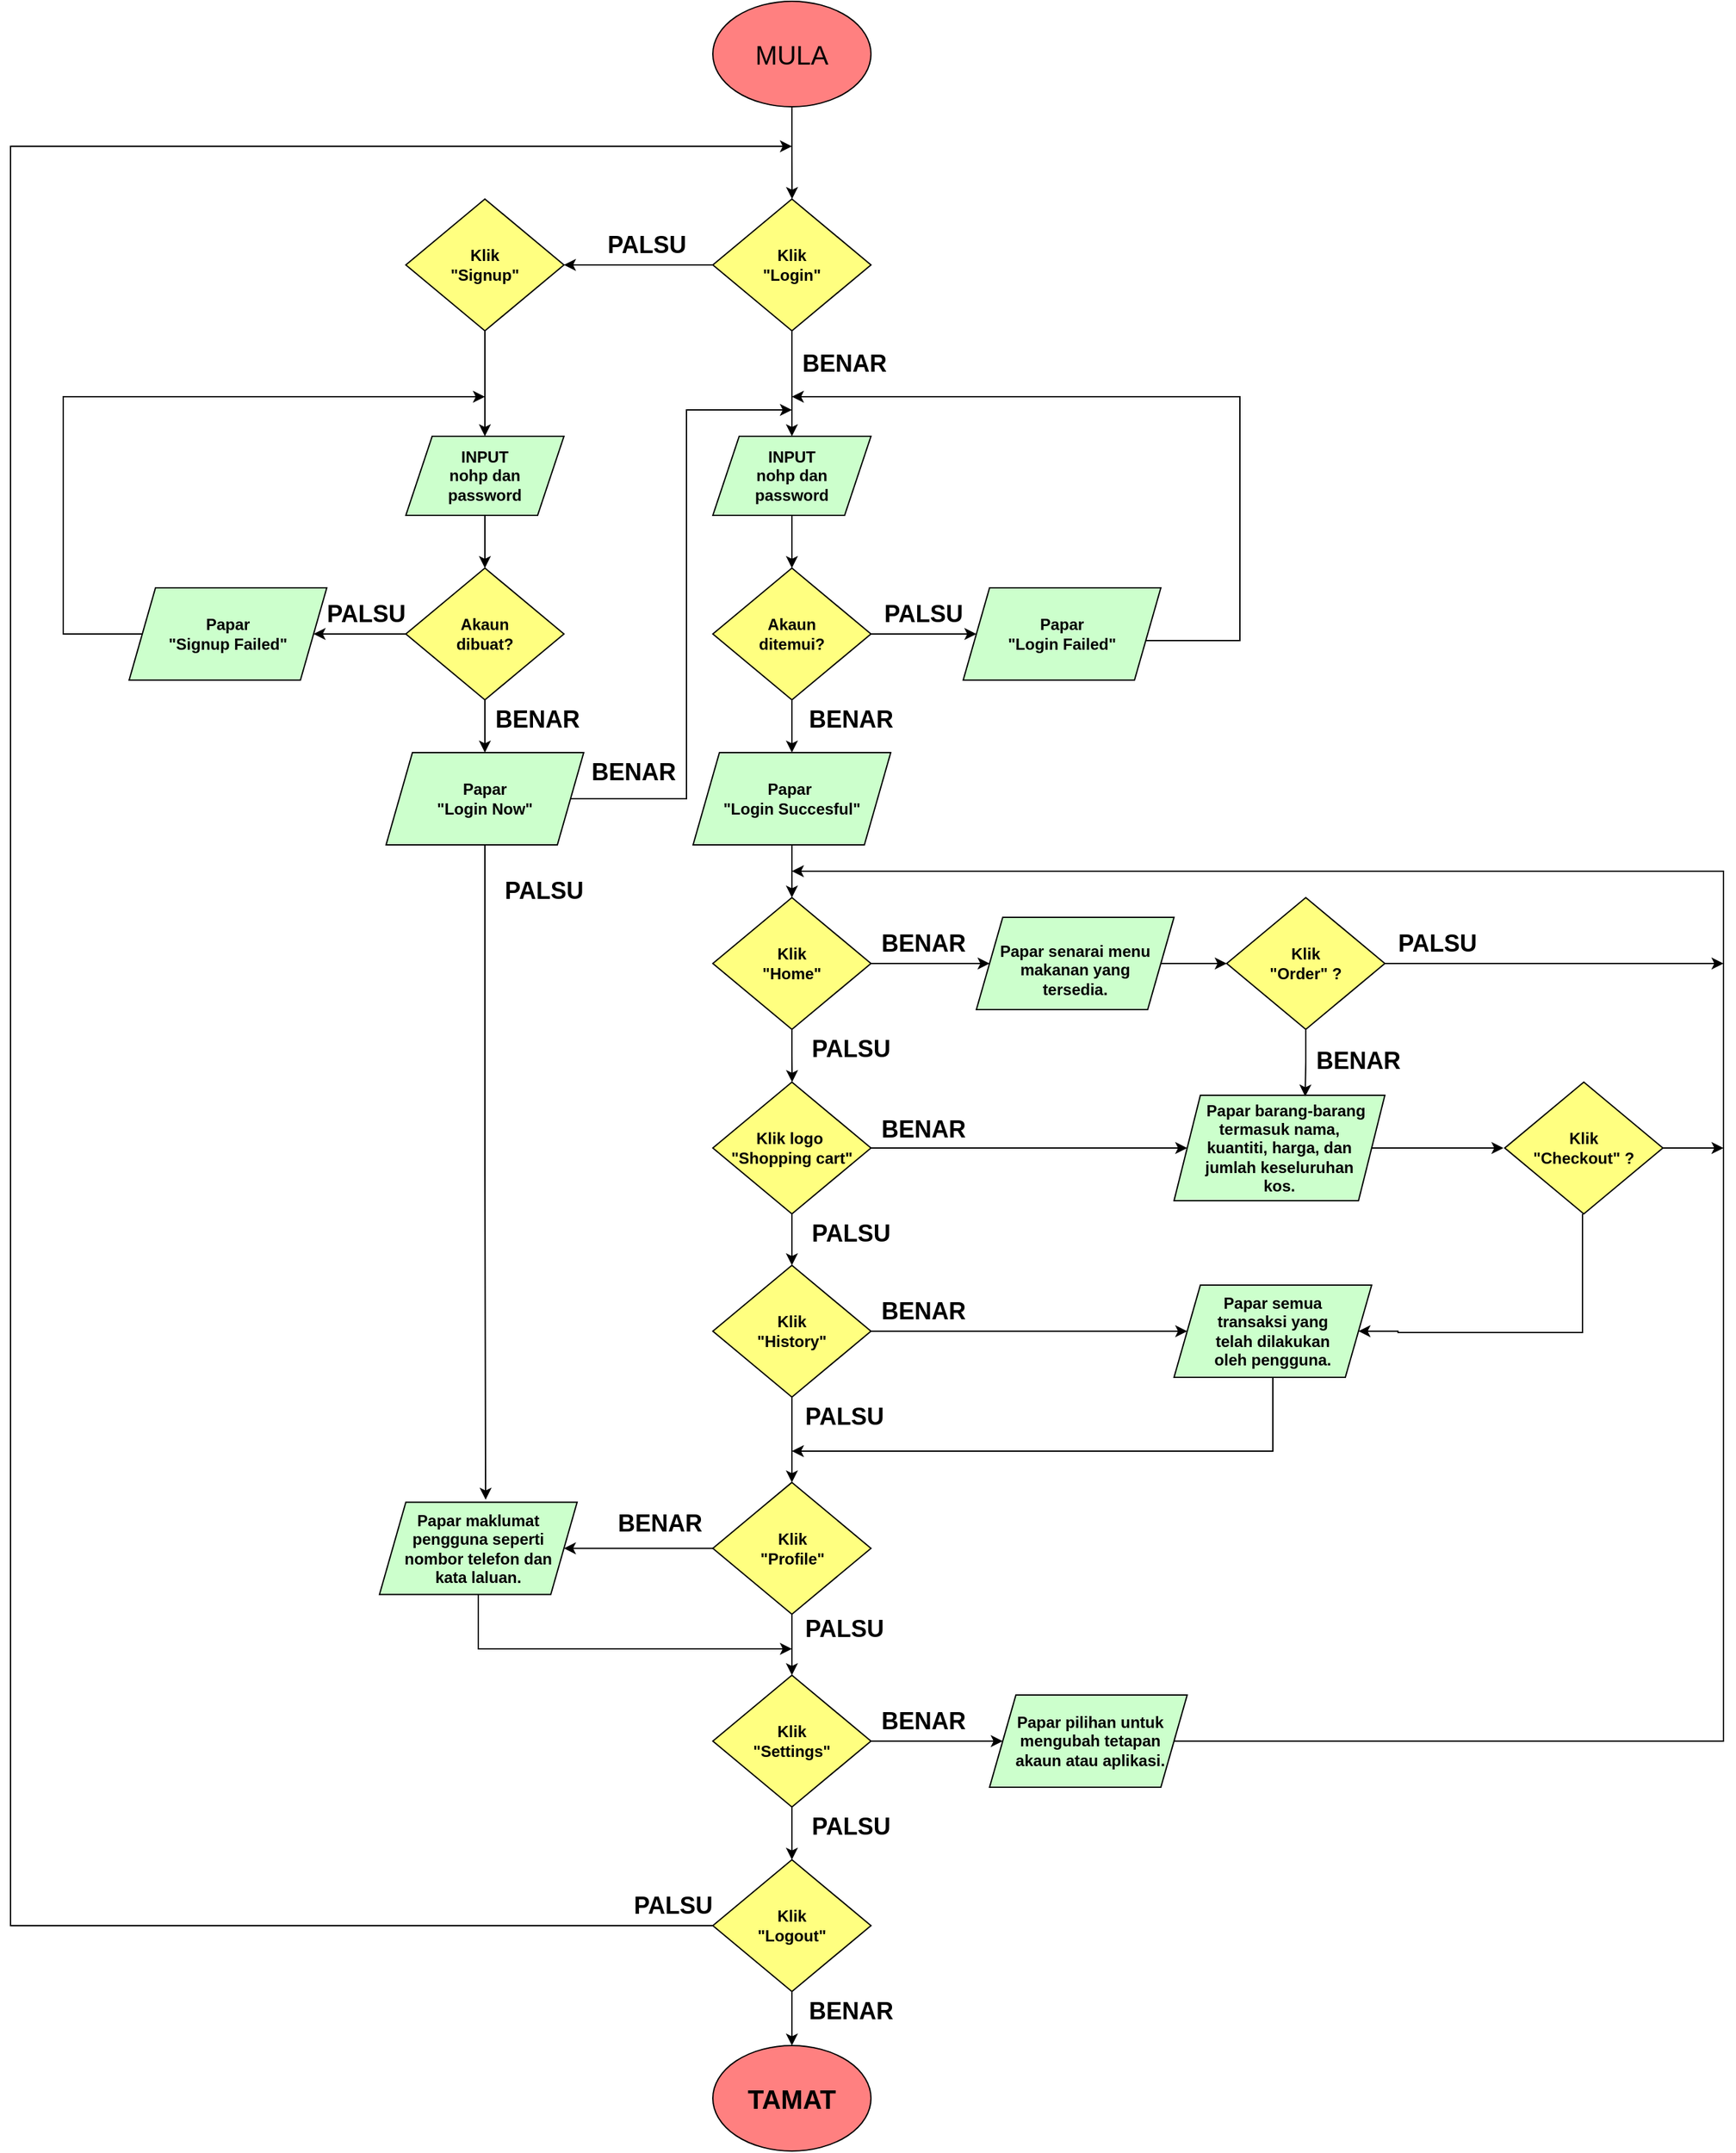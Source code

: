 <mxfile version="24.7.8">
  <diagram id="C5RBs43oDa-KdzZeNtuy" name="Page-1">
    <mxGraphModel dx="4412" dy="3259" grid="1" gridSize="10" guides="1" tooltips="1" connect="1" arrows="1" fold="1" page="1" pageScale="1" pageWidth="827" pageHeight="1169" math="0" shadow="0">
      <root>
        <mxCell id="WIyWlLk6GJQsqaUBKTNV-0" />
        <mxCell id="WIyWlLk6GJQsqaUBKTNV-1" parent="WIyWlLk6GJQsqaUBKTNV-0" />
        <mxCell id="58bwXZOxhWhKczlbX85l-15" style="edgeStyle=orthogonalEdgeStyle;rounded=0;orthogonalLoop=1;jettySize=auto;html=1;exitX=0.5;exitY=1;exitDx=0;exitDy=0;" parent="WIyWlLk6GJQsqaUBKTNV-1" source="58bwXZOxhWhKczlbX85l-12" edge="1">
          <mxGeometry relative="1" as="geometry">
            <mxPoint x="-47" y="280" as="targetPoint" />
          </mxGeometry>
        </mxCell>
        <mxCell id="58bwXZOxhWhKczlbX85l-12" value="" style="shape=parallelogram;perimeter=parallelogramPerimeter;whiteSpace=wrap;html=1;fixedSize=1;fillColor=#CCFFCC;" parent="WIyWlLk6GJQsqaUBKTNV-1" vertex="1">
          <mxGeometry x="-107" y="180" width="120" height="60" as="geometry" />
        </mxCell>
        <mxCell id="58bwXZOxhWhKczlbX85l-13" value="INPUT nohp dan password" style="text;strokeColor=none;align=center;fillColor=none;html=1;verticalAlign=middle;whiteSpace=wrap;rounded=0;fontStyle=1" parent="WIyWlLk6GJQsqaUBKTNV-1" vertex="1">
          <mxGeometry x="-77" y="195" width="60" height="30" as="geometry" />
        </mxCell>
        <mxCell id="58bwXZOxhWhKczlbX85l-18" style="edgeStyle=orthogonalEdgeStyle;rounded=0;orthogonalLoop=1;jettySize=auto;html=1;exitX=1;exitY=0.5;exitDx=0;exitDy=0;entryX=0;entryY=0.5;entryDx=0;entryDy=0;" parent="WIyWlLk6GJQsqaUBKTNV-1" source="58bwXZOxhWhKczlbX85l-16" target="58bwXZOxhWhKczlbX85l-19" edge="1">
          <mxGeometry relative="1" as="geometry">
            <mxPoint x="53" y="330" as="targetPoint" />
          </mxGeometry>
        </mxCell>
        <mxCell id="58bwXZOxhWhKczlbX85l-33" style="edgeStyle=orthogonalEdgeStyle;rounded=0;orthogonalLoop=1;jettySize=auto;html=1;exitX=0.5;exitY=1;exitDx=0;exitDy=0;entryX=0.5;entryY=0;entryDx=0;entryDy=0;" parent="WIyWlLk6GJQsqaUBKTNV-1" source="58bwXZOxhWhKczlbX85l-16" target="58bwXZOxhWhKczlbX85l-31" edge="1">
          <mxGeometry relative="1" as="geometry" />
        </mxCell>
        <mxCell id="58bwXZOxhWhKczlbX85l-16" value="" style="rhombus;whiteSpace=wrap;html=1;fillColor=#FFFF80;labelBackgroundColor=none;rounded=0;" parent="WIyWlLk6GJQsqaUBKTNV-1" vertex="1">
          <mxGeometry x="-107" y="280" width="120" height="100" as="geometry" />
        </mxCell>
        <mxCell id="58bwXZOxhWhKczlbX85l-17" value="Akaun ditemui?" style="text;strokeColor=none;align=center;fillColor=none;html=1;verticalAlign=middle;whiteSpace=wrap;rounded=0;fontStyle=1" parent="WIyWlLk6GJQsqaUBKTNV-1" vertex="1">
          <mxGeometry x="-77" y="315" width="60" height="30" as="geometry" />
        </mxCell>
        <mxCell id="58bwXZOxhWhKczlbX85l-24" style="edgeStyle=orthogonalEdgeStyle;rounded=0;orthogonalLoop=1;jettySize=auto;html=1;exitX=1;exitY=0.5;exitDx=0;exitDy=0;fontStyle=0" parent="WIyWlLk6GJQsqaUBKTNV-1" source="58bwXZOxhWhKczlbX85l-19" edge="1">
          <mxGeometry relative="1" as="geometry">
            <mxPoint x="-47" y="150" as="targetPoint" />
            <Array as="points">
              <mxPoint x="183" y="330" />
              <mxPoint x="183" y="335" />
              <mxPoint x="293" y="335" />
              <mxPoint x="293" y="150" />
              <mxPoint x="-17" y="150" />
            </Array>
          </mxGeometry>
        </mxCell>
        <mxCell id="58bwXZOxhWhKczlbX85l-19" value="" style="shape=parallelogram;perimeter=parallelogramPerimeter;whiteSpace=wrap;html=1;fixedSize=1;fillColor=#CCFFCC;" parent="WIyWlLk6GJQsqaUBKTNV-1" vertex="1">
          <mxGeometry x="83" y="295" width="150" height="70" as="geometry" />
        </mxCell>
        <mxCell id="58bwXZOxhWhKczlbX85l-20" value="&lt;div&gt;Papar&lt;/div&gt;&lt;div&gt;&quot;Login Failed&quot;&lt;/div&gt;" style="text;strokeColor=none;align=center;fillColor=none;html=1;verticalAlign=middle;whiteSpace=wrap;rounded=0;fontStyle=1" parent="WIyWlLk6GJQsqaUBKTNV-1" vertex="1">
          <mxGeometry x="83" y="315" width="150" height="30" as="geometry" />
        </mxCell>
        <mxCell id="58bwXZOxhWhKczlbX85l-25" value="PALSU" style="text;strokeColor=none;align=center;fillColor=none;html=1;verticalAlign=middle;whiteSpace=wrap;rounded=0;fontStyle=1;fontSize=18;" parent="WIyWlLk6GJQsqaUBKTNV-1" vertex="1">
          <mxGeometry x="23" y="300" width="60" height="30" as="geometry" />
        </mxCell>
        <mxCell id="58bwXZOxhWhKczlbX85l-45" style="edgeStyle=orthogonalEdgeStyle;rounded=0;orthogonalLoop=1;jettySize=auto;html=1;exitX=0.5;exitY=1;exitDx=0;exitDy=0;" parent="WIyWlLk6GJQsqaUBKTNV-1" source="58bwXZOxhWhKczlbX85l-31" target="58bwXZOxhWhKczlbX85l-35" edge="1">
          <mxGeometry relative="1" as="geometry" />
        </mxCell>
        <mxCell id="58bwXZOxhWhKczlbX85l-31" value="" style="shape=parallelogram;perimeter=parallelogramPerimeter;whiteSpace=wrap;html=1;fixedSize=1;fillColor=#CCFFCC;" parent="WIyWlLk6GJQsqaUBKTNV-1" vertex="1">
          <mxGeometry x="-122" y="420" width="150" height="70" as="geometry" />
        </mxCell>
        <mxCell id="58bwXZOxhWhKczlbX85l-32" value="&lt;div&gt;Papar&amp;nbsp;&lt;/div&gt;&lt;div&gt;&quot;Login Succesful&quot;&lt;/div&gt;" style="text;strokeColor=none;align=center;fillColor=none;html=1;verticalAlign=middle;whiteSpace=wrap;rounded=0;fontStyle=1" parent="WIyWlLk6GJQsqaUBKTNV-1" vertex="1">
          <mxGeometry x="-127" y="440" width="160" height="30" as="geometry" />
        </mxCell>
        <mxCell id="SASHohoA3gIsBAI7t1p1-1" style="edgeStyle=orthogonalEdgeStyle;rounded=0;orthogonalLoop=1;jettySize=auto;html=1;exitX=1;exitY=0.5;exitDx=0;exitDy=0;entryX=0;entryY=0.5;entryDx=0;entryDy=0;" parent="WIyWlLk6GJQsqaUBKTNV-1" source="58bwXZOxhWhKczlbX85l-35" target="58bwXZOxhWhKczlbX85l-59" edge="1">
          <mxGeometry relative="1" as="geometry" />
        </mxCell>
        <mxCell id="G7ofbV41fZCKyho2jF5E-74" style="edgeStyle=orthogonalEdgeStyle;rounded=0;orthogonalLoop=1;jettySize=auto;html=1;exitX=0.5;exitY=1;exitDx=0;exitDy=0;" edge="1" parent="WIyWlLk6GJQsqaUBKTNV-1" source="58bwXZOxhWhKczlbX85l-35">
          <mxGeometry relative="1" as="geometry">
            <mxPoint x="-46.824" y="670" as="targetPoint" />
          </mxGeometry>
        </mxCell>
        <mxCell id="58bwXZOxhWhKczlbX85l-35" value="" style="rhombus;whiteSpace=wrap;html=1;fillColor=#FFFF80;" parent="WIyWlLk6GJQsqaUBKTNV-1" vertex="1">
          <mxGeometry x="-107" y="530" width="120" height="100" as="geometry" />
        </mxCell>
        <mxCell id="58bwXZOxhWhKczlbX85l-38" value="" style="ellipse;whiteSpace=wrap;html=1;fillColor=#FF8080;labelBorderColor=#FF0000;" parent="WIyWlLk6GJQsqaUBKTNV-1" vertex="1">
          <mxGeometry x="-107" y="1401" width="120" height="80" as="geometry" />
        </mxCell>
        <mxCell id="58bwXZOxhWhKczlbX85l-39" value="&lt;div&gt;Klik&lt;/div&gt;&lt;div&gt;&quot;Home&quot;&lt;br&gt;&lt;/div&gt;" style="text;strokeColor=none;align=center;fillColor=none;html=1;verticalAlign=middle;whiteSpace=wrap;rounded=0;fontStyle=1" parent="WIyWlLk6GJQsqaUBKTNV-1" vertex="1">
          <mxGeometry x="-77" y="565" width="60" height="30" as="geometry" />
        </mxCell>
        <mxCell id="58bwXZOxhWhKczlbX85l-44" value="TAMAT" style="text;strokeColor=none;align=center;fillColor=none;html=1;verticalAlign=middle;whiteSpace=wrap;rounded=0;fontStyle=1;fontSize=20;" parent="WIyWlLk6GJQsqaUBKTNV-1" vertex="1">
          <mxGeometry x="-77" y="1426" width="60" height="30" as="geometry" />
        </mxCell>
        <mxCell id="SASHohoA3gIsBAI7t1p1-27" style="edgeStyle=orthogonalEdgeStyle;rounded=0;orthogonalLoop=1;jettySize=auto;html=1;exitX=1;exitY=0.5;exitDx=0;exitDy=0;" parent="WIyWlLk6GJQsqaUBKTNV-1" source="58bwXZOxhWhKczlbX85l-59" edge="1">
          <mxGeometry relative="1" as="geometry">
            <mxPoint x="283" y="580" as="targetPoint" />
          </mxGeometry>
        </mxCell>
        <mxCell id="58bwXZOxhWhKczlbX85l-59" value="" style="shape=parallelogram;perimeter=parallelogramPerimeter;whiteSpace=wrap;html=1;fixedSize=1;fillColor=#CCFFCC;" parent="WIyWlLk6GJQsqaUBKTNV-1" vertex="1">
          <mxGeometry x="93" y="545" width="150" height="70" as="geometry" />
        </mxCell>
        <mxCell id="58bwXZOxhWhKczlbX85l-60" value="&lt;div&gt;Papar senarai menu makanan yang tersedia.&lt;/div&gt;" style="text;strokeColor=none;align=center;fillColor=none;html=1;verticalAlign=middle;whiteSpace=wrap;rounded=0;fontStyle=1" parent="WIyWlLk6GJQsqaUBKTNV-1" vertex="1">
          <mxGeometry x="108" y="570" width="120" height="30" as="geometry" />
        </mxCell>
        <mxCell id="SASHohoA3gIsBAI7t1p1-8" value="PALSU" style="text;strokeColor=none;align=center;fillColor=none;html=1;verticalAlign=middle;whiteSpace=wrap;rounded=0;fontStyle=1;fontSize=18;" parent="WIyWlLk6GJQsqaUBKTNV-1" vertex="1">
          <mxGeometry x="-32" y="630" width="60" height="30" as="geometry" />
        </mxCell>
        <mxCell id="SASHohoA3gIsBAI7t1p1-10" value="BENAR" style="text;strokeColor=none;align=center;fillColor=none;html=1;verticalAlign=middle;whiteSpace=wrap;rounded=0;fontStyle=1;fontSize=18;" parent="WIyWlLk6GJQsqaUBKTNV-1" vertex="1">
          <mxGeometry x="23" y="550" width="60" height="30" as="geometry" />
        </mxCell>
        <mxCell id="SASHohoA3gIsBAI7t1p1-18" value="BENAR" style="text;strokeColor=none;align=center;fillColor=none;html=1;verticalAlign=middle;whiteSpace=wrap;rounded=0;fontStyle=1;fontSize=18;" parent="WIyWlLk6GJQsqaUBKTNV-1" vertex="1">
          <mxGeometry x="-32" y="380" width="60" height="30" as="geometry" />
        </mxCell>
        <mxCell id="SASHohoA3gIsBAI7t1p1-23" style="edgeStyle=orthogonalEdgeStyle;rounded=0;orthogonalLoop=1;jettySize=auto;html=1;exitX=0.5;exitY=1;exitDx=0;exitDy=0;entryX=0.5;entryY=0;entryDx=0;entryDy=0;" parent="WIyWlLk6GJQsqaUBKTNV-1" source="SASHohoA3gIsBAI7t1p1-21" target="58bwXZOxhWhKczlbX85l-38" edge="1">
          <mxGeometry relative="1" as="geometry" />
        </mxCell>
        <mxCell id="G7ofbV41fZCKyho2jF5E-157" style="edgeStyle=orthogonalEdgeStyle;rounded=0;orthogonalLoop=1;jettySize=auto;html=1;exitX=0;exitY=0.5;exitDx=0;exitDy=0;" edge="1" parent="WIyWlLk6GJQsqaUBKTNV-1" source="SASHohoA3gIsBAI7t1p1-21">
          <mxGeometry relative="1" as="geometry">
            <mxPoint x="-47" y="-40" as="targetPoint" />
            <Array as="points">
              <mxPoint x="-640" y="1310" />
              <mxPoint x="-640" y="-40" />
            </Array>
          </mxGeometry>
        </mxCell>
        <mxCell id="SASHohoA3gIsBAI7t1p1-21" value="" style="rhombus;whiteSpace=wrap;html=1;fillColor=#FFFF80;" parent="WIyWlLk6GJQsqaUBKTNV-1" vertex="1">
          <mxGeometry x="-107" y="1260" width="120" height="100" as="geometry" />
        </mxCell>
        <mxCell id="SASHohoA3gIsBAI7t1p1-22" value="&lt;div&gt;Klik&lt;br&gt;&lt;/div&gt;&lt;div&gt;&quot;Logout&quot;&lt;br&gt;&lt;/div&gt;" style="text;strokeColor=none;align=center;fillColor=none;html=1;verticalAlign=middle;whiteSpace=wrap;rounded=0;fontStyle=1" parent="WIyWlLk6GJQsqaUBKTNV-1" vertex="1">
          <mxGeometry x="-87" y="1295" width="80" height="30" as="geometry" />
        </mxCell>
        <mxCell id="SASHohoA3gIsBAI7t1p1-24" value="BENAR" style="text;strokeColor=none;align=center;fillColor=none;html=1;verticalAlign=middle;whiteSpace=wrap;rounded=0;fontStyle=1;fontSize=18;" parent="WIyWlLk6GJQsqaUBKTNV-1" vertex="1">
          <mxGeometry x="-32" y="1360" width="60" height="30" as="geometry" />
        </mxCell>
        <mxCell id="SASHohoA3gIsBAI7t1p1-25" value="PALSU" style="text;strokeColor=none;align=center;fillColor=none;html=1;verticalAlign=middle;whiteSpace=wrap;rounded=0;fontStyle=1;fontSize=18;" parent="WIyWlLk6GJQsqaUBKTNV-1" vertex="1">
          <mxGeometry x="-167" y="1280" width="60" height="30" as="geometry" />
        </mxCell>
        <mxCell id="G7ofbV41fZCKyho2jF5E-81" style="edgeStyle=orthogonalEdgeStyle;rounded=0;orthogonalLoop=1;jettySize=auto;html=1;exitX=1;exitY=0.5;exitDx=0;exitDy=0;" edge="1" parent="WIyWlLk6GJQsqaUBKTNV-1" source="G7ofbV41fZCKyho2jF5E-78">
          <mxGeometry relative="1" as="geometry">
            <mxPoint x="660" y="580" as="targetPoint" />
          </mxGeometry>
        </mxCell>
        <mxCell id="G7ofbV41fZCKyho2jF5E-78" value="" style="rhombus;whiteSpace=wrap;html=1;fillColor=#FFFF80;" vertex="1" parent="WIyWlLk6GJQsqaUBKTNV-1">
          <mxGeometry x="283" y="530" width="120" height="100" as="geometry" />
        </mxCell>
        <mxCell id="G7ofbV41fZCKyho2jF5E-79" value="&lt;div&gt;Klik&lt;/div&gt;&lt;div&gt;&quot;Order&quot; ?&lt;br&gt;&lt;/div&gt;" style="text;strokeColor=none;align=center;fillColor=none;html=1;verticalAlign=middle;whiteSpace=wrap;rounded=0;fontStyle=1" vertex="1" parent="WIyWlLk6GJQsqaUBKTNV-1">
          <mxGeometry x="313" y="565" width="60" height="30" as="geometry" />
        </mxCell>
        <mxCell id="SASHohoA3gIsBAI7t1p1-36" style="edgeStyle=orthogonalEdgeStyle;rounded=0;orthogonalLoop=1;jettySize=auto;html=1;exitX=1;exitY=0.5;exitDx=0;exitDy=0;entryX=0;entryY=0.5;entryDx=0;entryDy=0;" parent="WIyWlLk6GJQsqaUBKTNV-1" source="SASHohoA3gIsBAI7t1p1-31" target="SASHohoA3gIsBAI7t1p1-34" edge="1">
          <mxGeometry relative="1" as="geometry">
            <mxPoint x="53" y="720.059" as="targetPoint" />
          </mxGeometry>
        </mxCell>
        <mxCell id="G7ofbV41fZCKyho2jF5E-90" style="edgeStyle=orthogonalEdgeStyle;rounded=0;orthogonalLoop=1;jettySize=auto;html=1;exitX=0.5;exitY=1;exitDx=0;exitDy=0;entryX=0.5;entryY=0;entryDx=0;entryDy=0;" edge="1" parent="WIyWlLk6GJQsqaUBKTNV-1" source="SASHohoA3gIsBAI7t1p1-31" target="58bwXZOxhWhKczlbX85l-37">
          <mxGeometry relative="1" as="geometry" />
        </mxCell>
        <mxCell id="SASHohoA3gIsBAI7t1p1-31" value="" style="rhombus;whiteSpace=wrap;html=1;fillColor=#FFFF80;" parent="WIyWlLk6GJQsqaUBKTNV-1" vertex="1">
          <mxGeometry x="-107" y="670" width="120" height="100" as="geometry" />
        </mxCell>
        <mxCell id="SASHohoA3gIsBAI7t1p1-32" value="&lt;div&gt;Klik&lt;span style=&quot;background-color: initial;&quot;&gt;&amp;nbsp;logo&amp;nbsp;&lt;/span&gt;&lt;/div&gt;&lt;div&gt;&quot;Shopping cart&quot;&lt;/div&gt;" style="text;strokeColor=none;align=center;fillColor=none;html=1;verticalAlign=middle;whiteSpace=wrap;rounded=0;fontStyle=1" parent="WIyWlLk6GJQsqaUBKTNV-1" vertex="1">
          <mxGeometry x="-97" y="705" width="100" height="30" as="geometry" />
        </mxCell>
        <mxCell id="G7ofbV41fZCKyho2jF5E-82" style="edgeStyle=orthogonalEdgeStyle;rounded=0;orthogonalLoop=1;jettySize=auto;html=1;exitX=1;exitY=0.5;exitDx=0;exitDy=0;" edge="1" parent="WIyWlLk6GJQsqaUBKTNV-1" source="SASHohoA3gIsBAI7t1p1-34">
          <mxGeometry relative="1" as="geometry">
            <mxPoint x="493" y="720" as="targetPoint" />
          </mxGeometry>
        </mxCell>
        <mxCell id="SASHohoA3gIsBAI7t1p1-34" value="" style="shape=parallelogram;perimeter=parallelogramPerimeter;whiteSpace=wrap;html=1;fixedSize=1;fillColor=#CCFFCC;" parent="WIyWlLk6GJQsqaUBKTNV-1" vertex="1">
          <mxGeometry x="243" y="680" width="160" height="80" as="geometry" />
        </mxCell>
        <mxCell id="SASHohoA3gIsBAI7t1p1-35" value="&lt;div&gt;&amp;nbsp; &amp;nbsp;Papar barang-barang termasuk nama, kuantiti, harga, dan jumlah keseluruhan kos.&lt;/div&gt;" style="text;strokeColor=none;align=center;fillColor=none;html=1;verticalAlign=middle;whiteSpace=wrap;rounded=0;fontStyle=1" parent="WIyWlLk6GJQsqaUBKTNV-1" vertex="1">
          <mxGeometry x="253" y="705" width="140" height="30" as="geometry" />
        </mxCell>
        <mxCell id="SASHohoA3gIsBAI7t1p1-38" value="BENAR" style="text;strokeColor=none;align=center;fillColor=none;html=1;verticalAlign=middle;whiteSpace=wrap;rounded=0;fontStyle=1;fontSize=18;" parent="WIyWlLk6GJQsqaUBKTNV-1" vertex="1">
          <mxGeometry x="23" y="691" width="60" height="30" as="geometry" />
        </mxCell>
        <mxCell id="G7ofbV41fZCKyho2jF5E-80" style="edgeStyle=orthogonalEdgeStyle;rounded=0;orthogonalLoop=1;jettySize=auto;html=1;exitX=0.5;exitY=1;exitDx=0;exitDy=0;entryX=0.622;entryY=0.012;entryDx=0;entryDy=0;entryPerimeter=0;" edge="1" parent="WIyWlLk6GJQsqaUBKTNV-1" source="G7ofbV41fZCKyho2jF5E-78" target="SASHohoA3gIsBAI7t1p1-34">
          <mxGeometry relative="1" as="geometry" />
        </mxCell>
        <mxCell id="G7ofbV41fZCKyho2jF5E-83" value="BENAR" style="text;strokeColor=none;align=center;fillColor=none;html=1;verticalAlign=middle;whiteSpace=wrap;rounded=0;fontStyle=1;fontSize=18;" vertex="1" parent="WIyWlLk6GJQsqaUBKTNV-1">
          <mxGeometry x="353" y="639" width="60" height="30" as="geometry" />
        </mxCell>
        <mxCell id="G7ofbV41fZCKyho2jF5E-84" value="PALSU" style="text;strokeColor=none;align=center;fillColor=none;html=1;verticalAlign=middle;whiteSpace=wrap;rounded=0;fontStyle=1;fontSize=18;" vertex="1" parent="WIyWlLk6GJQsqaUBKTNV-1">
          <mxGeometry x="413" y="550" width="60" height="30" as="geometry" />
        </mxCell>
        <mxCell id="G7ofbV41fZCKyho2jF5E-88" style="edgeStyle=orthogonalEdgeStyle;rounded=0;orthogonalLoop=1;jettySize=auto;html=1;exitX=1;exitY=0.5;exitDx=0;exitDy=0;" edge="1" parent="WIyWlLk6GJQsqaUBKTNV-1" source="58bwXZOxhWhKczlbX85l-67">
          <mxGeometry relative="1" as="geometry">
            <mxPoint x="-47" y="510" as="targetPoint" />
            <mxPoint x="470" y="1170" as="sourcePoint" />
            <Array as="points">
              <mxPoint x="660" y="1170" />
              <mxPoint x="660" y="510" />
            </Array>
          </mxGeometry>
        </mxCell>
        <mxCell id="G7ofbV41fZCKyho2jF5E-91" style="edgeStyle=orthogonalEdgeStyle;rounded=0;orthogonalLoop=1;jettySize=auto;html=1;exitX=0.5;exitY=1;exitDx=0;exitDy=0;entryX=1;entryY=0.5;entryDx=0;entryDy=0;" edge="1" parent="WIyWlLk6GJQsqaUBKTNV-1" target="58bwXZOxhWhKczlbX85l-65">
          <mxGeometry relative="1" as="geometry">
            <mxPoint x="413" y="870" as="targetPoint" />
            <mxPoint x="553" y="770" as="sourcePoint" />
            <Array as="points">
              <mxPoint x="553" y="860" />
              <mxPoint x="413" y="860" />
            </Array>
          </mxGeometry>
        </mxCell>
        <mxCell id="G7ofbV41fZCKyho2jF5E-156" style="edgeStyle=orthogonalEdgeStyle;rounded=0;orthogonalLoop=1;jettySize=auto;html=1;exitX=1;exitY=0.5;exitDx=0;exitDy=0;" edge="1" parent="WIyWlLk6GJQsqaUBKTNV-1" source="G7ofbV41fZCKyho2jF5E-85">
          <mxGeometry relative="1" as="geometry">
            <mxPoint x="660" y="720" as="targetPoint" />
          </mxGeometry>
        </mxCell>
        <mxCell id="G7ofbV41fZCKyho2jF5E-85" value="" style="rhombus;whiteSpace=wrap;html=1;fillColor=#FFFF80;" vertex="1" parent="WIyWlLk6GJQsqaUBKTNV-1">
          <mxGeometry x="494" y="670" width="120" height="100" as="geometry" />
        </mxCell>
        <mxCell id="G7ofbV41fZCKyho2jF5E-86" value="&lt;div&gt;Klik&lt;/div&gt;&lt;div&gt;&quot;Checkout&quot; ?&lt;br&gt;&lt;/div&gt;" style="text;strokeColor=none;align=center;fillColor=none;html=1;verticalAlign=middle;whiteSpace=wrap;rounded=0;fontStyle=1" vertex="1" parent="WIyWlLk6GJQsqaUBKTNV-1">
          <mxGeometry x="514" y="705" width="80" height="30" as="geometry" />
        </mxCell>
        <mxCell id="G7ofbV41fZCKyho2jF5E-144" style="edgeStyle=orthogonalEdgeStyle;rounded=0;orthogonalLoop=1;jettySize=auto;html=1;exitX=0;exitY=0.5;exitDx=0;exitDy=0;" edge="1" parent="WIyWlLk6GJQsqaUBKTNV-1" source="58bwXZOxhWhKczlbX85l-36" target="58bwXZOxhWhKczlbX85l-63">
          <mxGeometry relative="1" as="geometry" />
        </mxCell>
        <mxCell id="G7ofbV41fZCKyho2jF5E-147" style="edgeStyle=orthogonalEdgeStyle;rounded=0;orthogonalLoop=1;jettySize=auto;html=1;exitX=0.5;exitY=1;exitDx=0;exitDy=0;entryX=0.5;entryY=0;entryDx=0;entryDy=0;" edge="1" parent="WIyWlLk6GJQsqaUBKTNV-1" source="58bwXZOxhWhKczlbX85l-36" target="58bwXZOxhWhKczlbX85l-43">
          <mxGeometry relative="1" as="geometry" />
        </mxCell>
        <mxCell id="58bwXZOxhWhKczlbX85l-36" value="" style="rhombus;whiteSpace=wrap;html=1;fillColor=#FFFF80;" parent="WIyWlLk6GJQsqaUBKTNV-1" vertex="1">
          <mxGeometry x="-107" y="973.71" width="120" height="100" as="geometry" />
        </mxCell>
        <mxCell id="58bwXZOxhWhKczlbX85l-40" value="&lt;div&gt;Klik&lt;/div&gt;&lt;div&gt;&quot;Profile&quot;&lt;/div&gt;" style="text;strokeColor=none;align=center;fillColor=none;html=1;verticalAlign=middle;whiteSpace=wrap;rounded=0;fontStyle=1" parent="WIyWlLk6GJQsqaUBKTNV-1" vertex="1">
          <mxGeometry x="-91.25" y="1008.71" width="88.5" height="30" as="geometry" />
        </mxCell>
        <mxCell id="58bwXZOxhWhKczlbX85l-49" style="edgeStyle=orthogonalEdgeStyle;rounded=0;orthogonalLoop=1;jettySize=auto;html=1;exitX=0.5;exitY=1;exitDx=0;exitDy=0;" parent="WIyWlLk6GJQsqaUBKTNV-1" source="58bwXZOxhWhKczlbX85l-43" edge="1">
          <mxGeometry relative="1" as="geometry">
            <mxPoint x="-47" y="1260" as="targetPoint" />
          </mxGeometry>
        </mxCell>
        <mxCell id="SASHohoA3gIsBAI7t1p1-7" style="edgeStyle=orthogonalEdgeStyle;rounded=0;orthogonalLoop=1;jettySize=auto;html=1;exitX=1;exitY=0.5;exitDx=0;exitDy=0;entryX=0;entryY=0.5;entryDx=0;entryDy=0;" parent="WIyWlLk6GJQsqaUBKTNV-1" source="58bwXZOxhWhKczlbX85l-43" target="58bwXZOxhWhKczlbX85l-67" edge="1">
          <mxGeometry relative="1" as="geometry">
            <mxPoint x="73" y="1169.966" as="targetPoint" />
          </mxGeometry>
        </mxCell>
        <mxCell id="58bwXZOxhWhKczlbX85l-43" value="" style="rhombus;whiteSpace=wrap;html=1;fillColor=#FFFF80;" parent="WIyWlLk6GJQsqaUBKTNV-1" vertex="1">
          <mxGeometry x="-107" y="1120" width="120" height="100" as="geometry" />
        </mxCell>
        <mxCell id="58bwXZOxhWhKczlbX85l-42" value="&lt;div&gt;Klik&lt;/div&gt;&lt;div&gt;&quot;Settings&quot;&lt;br&gt;&lt;/div&gt;" style="text;strokeColor=none;align=center;fillColor=none;html=1;verticalAlign=middle;whiteSpace=wrap;rounded=0;fontStyle=1" parent="WIyWlLk6GJQsqaUBKTNV-1" vertex="1">
          <mxGeometry x="-77" y="1155" width="60" height="30" as="geometry" />
        </mxCell>
        <mxCell id="G7ofbV41fZCKyho2jF5E-148" style="edgeStyle=orthogonalEdgeStyle;rounded=0;orthogonalLoop=1;jettySize=auto;html=1;exitX=0.5;exitY=1;exitDx=0;exitDy=0;" edge="1" parent="WIyWlLk6GJQsqaUBKTNV-1" source="58bwXZOxhWhKczlbX85l-63">
          <mxGeometry relative="1" as="geometry">
            <mxPoint x="-47" y="1100" as="targetPoint" />
            <Array as="points">
              <mxPoint x="-285" y="1100" />
            </Array>
          </mxGeometry>
        </mxCell>
        <mxCell id="58bwXZOxhWhKczlbX85l-63" value="" style="shape=parallelogram;perimeter=parallelogramPerimeter;whiteSpace=wrap;html=1;fixedSize=1;fillColor=#CCFFCC;" parent="WIyWlLk6GJQsqaUBKTNV-1" vertex="1">
          <mxGeometry x="-360" y="988.71" width="150" height="70" as="geometry" />
        </mxCell>
        <mxCell id="58bwXZOxhWhKczlbX85l-64" value="Papar maklumat pengguna seperti nombor telefon dan kata laluan." style="text;strokeColor=none;align=center;fillColor=none;html=1;verticalAlign=middle;whiteSpace=wrap;rounded=0;fontStyle=1" parent="WIyWlLk6GJQsqaUBKTNV-1" vertex="1">
          <mxGeometry x="-345" y="1008.71" width="120" height="30" as="geometry" />
        </mxCell>
        <mxCell id="58bwXZOxhWhKczlbX85l-67" value="" style="shape=parallelogram;perimeter=parallelogramPerimeter;whiteSpace=wrap;html=1;fixedSize=1;fillColor=#CCFFCC;" parent="WIyWlLk6GJQsqaUBKTNV-1" vertex="1">
          <mxGeometry x="103" y="1135" width="150" height="70" as="geometry" />
        </mxCell>
        <mxCell id="58bwXZOxhWhKczlbX85l-68" value="&lt;div&gt;Papar pilihan untuk mengubah tetapan akaun atau aplikasi.&lt;/div&gt;" style="text;strokeColor=none;align=center;fillColor=none;html=1;verticalAlign=middle;whiteSpace=wrap;rounded=0;fontStyle=1" parent="WIyWlLk6GJQsqaUBKTNV-1" vertex="1">
          <mxGeometry x="116" y="1155" width="127" height="30" as="geometry" />
        </mxCell>
        <mxCell id="SASHohoA3gIsBAI7t1p1-12" value="PALSU" style="text;strokeColor=none;align=center;fillColor=none;html=1;verticalAlign=middle;whiteSpace=wrap;rounded=0;fontStyle=1;fontSize=18;" parent="WIyWlLk6GJQsqaUBKTNV-1" vertex="1">
          <mxGeometry x="-265" y="510" width="60" height="30" as="geometry" />
        </mxCell>
        <mxCell id="SASHohoA3gIsBAI7t1p1-13" value="PALSU" style="text;strokeColor=none;align=center;fillColor=none;html=1;verticalAlign=middle;whiteSpace=wrap;rounded=0;fontStyle=1;fontSize=18;" parent="WIyWlLk6GJQsqaUBKTNV-1" vertex="1">
          <mxGeometry x="-32" y="770" width="60" height="30" as="geometry" />
        </mxCell>
        <mxCell id="SASHohoA3gIsBAI7t1p1-15" value="BENAR" style="text;strokeColor=none;align=center;fillColor=none;html=1;verticalAlign=middle;whiteSpace=wrap;rounded=0;fontStyle=1;fontSize=18;" parent="WIyWlLk6GJQsqaUBKTNV-1" vertex="1">
          <mxGeometry x="23" y="1140" width="60" height="30" as="geometry" />
        </mxCell>
        <mxCell id="SASHohoA3gIsBAI7t1p1-16" value="PALSU" style="text;strokeColor=none;align=center;fillColor=none;html=1;verticalAlign=middle;whiteSpace=wrap;rounded=0;fontStyle=1;fontSize=18;" parent="WIyWlLk6GJQsqaUBKTNV-1" vertex="1">
          <mxGeometry x="-32" y="1220" width="60" height="30" as="geometry" />
        </mxCell>
        <mxCell id="G7ofbV41fZCKyho2jF5E-89" value="" style="group" vertex="1" connectable="0" parent="WIyWlLk6GJQsqaUBKTNV-1">
          <mxGeometry x="-107" y="809" width="440" height="111" as="geometry" />
        </mxCell>
        <mxCell id="58bwXZOxhWhKczlbX85l-37" value="" style="rhombus;whiteSpace=wrap;html=1;fillColor=#FFFF80;" parent="G7ofbV41fZCKyho2jF5E-89" vertex="1">
          <mxGeometry width="120" height="100" as="geometry" />
        </mxCell>
        <mxCell id="58bwXZOxhWhKczlbX85l-41" value="&lt;div&gt;Klik&lt;/div&gt;&lt;div&gt;&quot;History&quot;&lt;br&gt;&lt;/div&gt;" style="text;strokeColor=none;align=center;fillColor=none;html=1;verticalAlign=middle;whiteSpace=wrap;rounded=0;fontStyle=1" parent="G7ofbV41fZCKyho2jF5E-89" vertex="1">
          <mxGeometry x="30" y="35" width="60" height="30" as="geometry" />
        </mxCell>
        <mxCell id="SASHohoA3gIsBAI7t1p1-14" value="BENAR" style="text;strokeColor=none;align=center;fillColor=none;html=1;verticalAlign=middle;whiteSpace=wrap;rounded=0;fontStyle=1;fontSize=18;" parent="G7ofbV41fZCKyho2jF5E-89" vertex="1">
          <mxGeometry x="130" y="20" width="60" height="30" as="geometry" />
        </mxCell>
        <mxCell id="SASHohoA3gIsBAI7t1p1-17" value="PALSU" style="text;strokeColor=none;align=center;fillColor=none;html=1;verticalAlign=middle;whiteSpace=wrap;rounded=0;fontStyle=1;fontSize=18;" parent="G7ofbV41fZCKyho2jF5E-89" vertex="1">
          <mxGeometry x="70" y="100" width="60" height="30" as="geometry" />
        </mxCell>
        <mxCell id="G7ofbV41fZCKyho2jF5E-141" style="edgeStyle=orthogonalEdgeStyle;rounded=0;orthogonalLoop=1;jettySize=auto;html=1;exitX=0.5;exitY=1;exitDx=0;exitDy=0;" edge="1" parent="WIyWlLk6GJQsqaUBKTNV-1" source="58bwXZOxhWhKczlbX85l-65">
          <mxGeometry relative="1" as="geometry">
            <mxPoint x="-47" y="950" as="targetPoint" />
            <Array as="points">
              <mxPoint x="318" y="950" />
              <mxPoint x="-47" y="950" />
            </Array>
          </mxGeometry>
        </mxCell>
        <mxCell id="58bwXZOxhWhKczlbX85l-65" value="" style="shape=parallelogram;perimeter=parallelogramPerimeter;whiteSpace=wrap;html=1;fixedSize=1;fillColor=#CCFFCC;" parent="WIyWlLk6GJQsqaUBKTNV-1" vertex="1">
          <mxGeometry x="243" y="824" width="150" height="70" as="geometry" />
        </mxCell>
        <mxCell id="58bwXZOxhWhKczlbX85l-66" value="Papar semua transaksi yang telah dilakukan oleh pengguna." style="text;strokeColor=none;align=center;fillColor=none;html=1;verticalAlign=middle;whiteSpace=wrap;rounded=0;fontStyle=1" parent="WIyWlLk6GJQsqaUBKTNV-1" vertex="1">
          <mxGeometry x="263" y="844" width="110" height="30" as="geometry" />
        </mxCell>
        <mxCell id="SASHohoA3gIsBAI7t1p1-5" style="edgeStyle=orthogonalEdgeStyle;rounded=0;orthogonalLoop=1;jettySize=auto;html=1;exitX=1;exitY=0.5;exitDx=0;exitDy=0;" parent="WIyWlLk6GJQsqaUBKTNV-1" source="58bwXZOxhWhKczlbX85l-37" target="58bwXZOxhWhKczlbX85l-65" edge="1">
          <mxGeometry relative="1" as="geometry" />
        </mxCell>
        <mxCell id="G7ofbV41fZCKyho2jF5E-95" style="edgeStyle=orthogonalEdgeStyle;rounded=0;orthogonalLoop=1;jettySize=auto;html=1;exitX=0.5;exitY=1;exitDx=0;exitDy=0;" edge="1" source="G7ofbV41fZCKyho2jF5E-96" parent="WIyWlLk6GJQsqaUBKTNV-1">
          <mxGeometry relative="1" as="geometry">
            <mxPoint x="-280" y="280" as="targetPoint" />
          </mxGeometry>
        </mxCell>
        <mxCell id="G7ofbV41fZCKyho2jF5E-96" value="" style="shape=parallelogram;perimeter=parallelogramPerimeter;whiteSpace=wrap;html=1;fixedSize=1;fillColor=#CCFFCC;" vertex="1" parent="WIyWlLk6GJQsqaUBKTNV-1">
          <mxGeometry x="-340" y="180" width="120" height="60" as="geometry" />
        </mxCell>
        <mxCell id="G7ofbV41fZCKyho2jF5E-97" value="INPUT nohp dan password" style="text;strokeColor=none;align=center;fillColor=none;html=1;verticalAlign=middle;whiteSpace=wrap;rounded=0;fontStyle=1" vertex="1" parent="WIyWlLk6GJQsqaUBKTNV-1">
          <mxGeometry x="-310" y="195" width="60" height="30" as="geometry" />
        </mxCell>
        <mxCell id="G7ofbV41fZCKyho2jF5E-100" value="" style="group" vertex="1" connectable="0" parent="WIyWlLk6GJQsqaUBKTNV-1">
          <mxGeometry x="-107" y="-150" width="120" height="80" as="geometry" />
        </mxCell>
        <mxCell id="G7ofbV41fZCKyho2jF5E-137" style="edgeStyle=orthogonalEdgeStyle;rounded=0;orthogonalLoop=1;jettySize=auto;html=1;exitX=0.5;exitY=1;exitDx=0;exitDy=0;" edge="1" parent="G7ofbV41fZCKyho2jF5E-100" source="58bwXZOxhWhKczlbX85l-9">
          <mxGeometry relative="1" as="geometry">
            <mxPoint x="60.118" y="150" as="targetPoint" />
          </mxGeometry>
        </mxCell>
        <mxCell id="58bwXZOxhWhKczlbX85l-9" value="" style="ellipse;whiteSpace=wrap;html=1;fillColor=#FF8080;" parent="G7ofbV41fZCKyho2jF5E-100" vertex="1">
          <mxGeometry width="120" height="80" as="geometry" />
        </mxCell>
        <mxCell id="58bwXZOxhWhKczlbX85l-10" value="MULA" style="text;strokeColor=none;align=center;fillColor=none;html=1;verticalAlign=middle;whiteSpace=wrap;rounded=0;fontSize=20;" parent="G7ofbV41fZCKyho2jF5E-100" vertex="1">
          <mxGeometry x="30" y="25" width="60" height="30" as="geometry" />
        </mxCell>
        <mxCell id="G7ofbV41fZCKyho2jF5E-125" style="edgeStyle=orthogonalEdgeStyle;rounded=0;orthogonalLoop=1;jettySize=auto;html=1;exitX=0;exitY=0.5;exitDx=0;exitDy=0;entryX=1;entryY=0.5;entryDx=0;entryDy=0;" edge="1" parent="WIyWlLk6GJQsqaUBKTNV-1" source="G7ofbV41fZCKyho2jF5E-98" target="G7ofbV41fZCKyho2jF5E-123">
          <mxGeometry relative="1" as="geometry">
            <mxPoint x="-390" y="330.238" as="targetPoint" />
          </mxGeometry>
        </mxCell>
        <mxCell id="G7ofbV41fZCKyho2jF5E-132" style="edgeStyle=orthogonalEdgeStyle;rounded=0;orthogonalLoop=1;jettySize=auto;html=1;exitX=0.5;exitY=1;exitDx=0;exitDy=0;entryX=0.5;entryY=0;entryDx=0;entryDy=0;" edge="1" parent="WIyWlLk6GJQsqaUBKTNV-1" source="G7ofbV41fZCKyho2jF5E-98" target="G7ofbV41fZCKyho2jF5E-130">
          <mxGeometry relative="1" as="geometry" />
        </mxCell>
        <mxCell id="G7ofbV41fZCKyho2jF5E-98" value="" style="rhombus;whiteSpace=wrap;html=1;fillColor=#FFFF80;labelBackgroundColor=none;rounded=0;" vertex="1" parent="WIyWlLk6GJQsqaUBKTNV-1">
          <mxGeometry x="-340" y="280" width="120" height="100" as="geometry" />
        </mxCell>
        <mxCell id="G7ofbV41fZCKyho2jF5E-99" value="Akaun dibuat?" style="text;strokeColor=none;align=center;fillColor=none;html=1;verticalAlign=middle;whiteSpace=wrap;rounded=0;fontStyle=1" vertex="1" parent="WIyWlLk6GJQsqaUBKTNV-1">
          <mxGeometry x="-310" y="315" width="60" height="30" as="geometry" />
        </mxCell>
        <mxCell id="G7ofbV41fZCKyho2jF5E-104" value="" style="group" vertex="1" connectable="0" parent="WIyWlLk6GJQsqaUBKTNV-1">
          <mxGeometry x="-340" y="40" width="120" height="100" as="geometry" />
        </mxCell>
        <mxCell id="G7ofbV41fZCKyho2jF5E-102" value="" style="rhombus;whiteSpace=wrap;html=1;fillColor=#FFFF80;labelBackgroundColor=none;rounded=0;" vertex="1" parent="G7ofbV41fZCKyho2jF5E-104">
          <mxGeometry y="-40" width="120" height="100" as="geometry" />
        </mxCell>
        <mxCell id="G7ofbV41fZCKyho2jF5E-103" value="Klik&lt;div&gt;&quot;Signup&quot;&lt;/div&gt;" style="text;strokeColor=none;align=center;fillColor=none;html=1;verticalAlign=middle;whiteSpace=wrap;rounded=0;fontStyle=1" vertex="1" parent="G7ofbV41fZCKyho2jF5E-104">
          <mxGeometry x="30" y="-5" width="60" height="30" as="geometry" />
        </mxCell>
        <mxCell id="G7ofbV41fZCKyho2jF5E-106" value="" style="group" vertex="1" connectable="0" parent="WIyWlLk6GJQsqaUBKTNV-1">
          <mxGeometry x="-107" width="120" height="100" as="geometry" />
        </mxCell>
        <mxCell id="G7ofbV41fZCKyho2jF5E-107" value="" style="rhombus;whiteSpace=wrap;html=1;fillColor=#FFFF80;labelBackgroundColor=none;rounded=0;" vertex="1" parent="G7ofbV41fZCKyho2jF5E-106">
          <mxGeometry width="120" height="100" as="geometry" />
        </mxCell>
        <mxCell id="G7ofbV41fZCKyho2jF5E-108" value="Klik&lt;div&gt;&quot;Login&quot;&lt;/div&gt;" style="text;strokeColor=none;align=center;fillColor=none;html=1;verticalAlign=middle;whiteSpace=wrap;rounded=0;fontStyle=1" vertex="1" parent="G7ofbV41fZCKyho2jF5E-106">
          <mxGeometry x="30" y="35" width="60" height="30" as="geometry" />
        </mxCell>
        <mxCell id="G7ofbV41fZCKyho2jF5E-113" style="edgeStyle=orthogonalEdgeStyle;rounded=0;orthogonalLoop=1;jettySize=auto;html=1;exitX=0.5;exitY=1;exitDx=0;exitDy=0;entryX=0.5;entryY=0;entryDx=0;entryDy=0;" edge="1" parent="WIyWlLk6GJQsqaUBKTNV-1" source="G7ofbV41fZCKyho2jF5E-102" target="G7ofbV41fZCKyho2jF5E-96">
          <mxGeometry relative="1" as="geometry" />
        </mxCell>
        <mxCell id="G7ofbV41fZCKyho2jF5E-115" style="edgeStyle=orthogonalEdgeStyle;rounded=0;orthogonalLoop=1;jettySize=auto;html=1;exitX=0.5;exitY=1;exitDx=0;exitDy=0;entryX=0.5;entryY=0;entryDx=0;entryDy=0;" edge="1" parent="WIyWlLk6GJQsqaUBKTNV-1" source="G7ofbV41fZCKyho2jF5E-107" target="58bwXZOxhWhKczlbX85l-12">
          <mxGeometry relative="1" as="geometry" />
        </mxCell>
        <mxCell id="G7ofbV41fZCKyho2jF5E-121" value="PALSU" style="text;strokeColor=none;align=center;fillColor=none;html=1;verticalAlign=middle;whiteSpace=wrap;rounded=0;fontStyle=1;fontSize=18;" vertex="1" parent="WIyWlLk6GJQsqaUBKTNV-1">
          <mxGeometry x="-400" y="300" width="60" height="30" as="geometry" />
        </mxCell>
        <mxCell id="G7ofbV41fZCKyho2jF5E-122" value="BENAR" style="text;strokeColor=none;align=center;fillColor=none;html=1;verticalAlign=middle;whiteSpace=wrap;rounded=0;fontStyle=1;fontSize=18;" vertex="1" parent="WIyWlLk6GJQsqaUBKTNV-1">
          <mxGeometry x="-270" y="380" width="60" height="30" as="geometry" />
        </mxCell>
        <mxCell id="G7ofbV41fZCKyho2jF5E-128" style="edgeStyle=orthogonalEdgeStyle;rounded=0;orthogonalLoop=1;jettySize=auto;html=1;exitX=0;exitY=0.5;exitDx=0;exitDy=0;" edge="1" parent="WIyWlLk6GJQsqaUBKTNV-1" source="G7ofbV41fZCKyho2jF5E-123">
          <mxGeometry relative="1" as="geometry">
            <mxPoint x="-280" y="150" as="targetPoint" />
            <Array as="points">
              <mxPoint x="-600" y="330" />
              <mxPoint x="-600" y="150" />
              <mxPoint x="-280" y="150" />
            </Array>
          </mxGeometry>
        </mxCell>
        <mxCell id="G7ofbV41fZCKyho2jF5E-123" value="" style="shape=parallelogram;perimeter=parallelogramPerimeter;whiteSpace=wrap;html=1;fixedSize=1;fillColor=#CCFFCC;" vertex="1" parent="WIyWlLk6GJQsqaUBKTNV-1">
          <mxGeometry x="-550" y="295" width="150" height="70" as="geometry" />
        </mxCell>
        <mxCell id="G7ofbV41fZCKyho2jF5E-124" value="&lt;div&gt;Papar&lt;/div&gt;&lt;div&gt;&quot;Signup Failed&quot;&lt;/div&gt;" style="text;strokeColor=none;align=center;fillColor=none;html=1;verticalAlign=middle;whiteSpace=wrap;rounded=0;fontStyle=1" vertex="1" parent="WIyWlLk6GJQsqaUBKTNV-1">
          <mxGeometry x="-530" y="315" width="110" height="30" as="geometry" />
        </mxCell>
        <mxCell id="G7ofbV41fZCKyho2jF5E-133" style="edgeStyle=orthogonalEdgeStyle;rounded=0;orthogonalLoop=1;jettySize=auto;html=1;exitX=1;exitY=0.5;exitDx=0;exitDy=0;" edge="1" parent="WIyWlLk6GJQsqaUBKTNV-1" source="G7ofbV41fZCKyho2jF5E-130">
          <mxGeometry relative="1" as="geometry">
            <mxPoint x="-47" y="160" as="targetPoint" />
            <Array as="points">
              <mxPoint x="-127" y="455" />
              <mxPoint x="-127" y="160" />
            </Array>
          </mxGeometry>
        </mxCell>
        <mxCell id="G7ofbV41fZCKyho2jF5E-145" style="edgeStyle=orthogonalEdgeStyle;rounded=0;orthogonalLoop=1;jettySize=auto;html=1;exitX=0.5;exitY=1;exitDx=0;exitDy=0;entryX=0.537;entryY=-0.027;entryDx=0;entryDy=0;entryPerimeter=0;" edge="1" parent="WIyWlLk6GJQsqaUBKTNV-1" source="G7ofbV41fZCKyho2jF5E-130" target="58bwXZOxhWhKczlbX85l-63">
          <mxGeometry relative="1" as="geometry">
            <mxPoint x="-280" y="970" as="targetPoint" />
          </mxGeometry>
        </mxCell>
        <mxCell id="G7ofbV41fZCKyho2jF5E-130" value="" style="shape=parallelogram;perimeter=parallelogramPerimeter;whiteSpace=wrap;html=1;fixedSize=1;fillColor=#CCFFCC;" vertex="1" parent="WIyWlLk6GJQsqaUBKTNV-1">
          <mxGeometry x="-355" y="420" width="150" height="70" as="geometry" />
        </mxCell>
        <mxCell id="G7ofbV41fZCKyho2jF5E-131" value="&lt;div&gt;Papar&lt;/div&gt;&lt;div&gt;&quot;Login Now&quot;&lt;/div&gt;" style="text;strokeColor=none;align=center;fillColor=none;html=1;verticalAlign=middle;whiteSpace=wrap;rounded=0;fontStyle=1" vertex="1" parent="WIyWlLk6GJQsqaUBKTNV-1">
          <mxGeometry x="-325" y="440" width="90" height="30" as="geometry" />
        </mxCell>
        <mxCell id="G7ofbV41fZCKyho2jF5E-134" style="edgeStyle=orthogonalEdgeStyle;rounded=0;orthogonalLoop=1;jettySize=auto;html=1;exitX=0;exitY=0.5;exitDx=0;exitDy=0;entryX=1;entryY=0.5;entryDx=0;entryDy=0;" edge="1" parent="WIyWlLk6GJQsqaUBKTNV-1" source="G7ofbV41fZCKyho2jF5E-107" target="G7ofbV41fZCKyho2jF5E-102">
          <mxGeometry relative="1" as="geometry" />
        </mxCell>
        <mxCell id="G7ofbV41fZCKyho2jF5E-138" value="PALSU" style="text;strokeColor=none;align=center;fillColor=none;html=1;verticalAlign=middle;whiteSpace=wrap;rounded=0;fontStyle=1;fontSize=18;" vertex="1" parent="WIyWlLk6GJQsqaUBKTNV-1">
          <mxGeometry x="-187" y="20" width="60" height="30" as="geometry" />
        </mxCell>
        <mxCell id="G7ofbV41fZCKyho2jF5E-139" value="BENAR" style="text;strokeColor=none;align=center;fillColor=none;html=1;verticalAlign=middle;whiteSpace=wrap;rounded=0;fontStyle=1;fontSize=18;" vertex="1" parent="WIyWlLk6GJQsqaUBKTNV-1">
          <mxGeometry x="-37" y="110" width="60" height="30" as="geometry" />
        </mxCell>
        <mxCell id="G7ofbV41fZCKyho2jF5E-142" style="edgeStyle=orthogonalEdgeStyle;rounded=0;orthogonalLoop=1;jettySize=auto;html=1;exitX=0.5;exitY=1;exitDx=0;exitDy=0;entryX=0.5;entryY=0;entryDx=0;entryDy=0;" edge="1" parent="WIyWlLk6GJQsqaUBKTNV-1" source="58bwXZOxhWhKczlbX85l-37" target="58bwXZOxhWhKczlbX85l-36">
          <mxGeometry relative="1" as="geometry" />
        </mxCell>
        <mxCell id="G7ofbV41fZCKyho2jF5E-146" value="BENAR" style="text;strokeColor=none;align=center;fillColor=none;html=1;verticalAlign=middle;whiteSpace=wrap;rounded=0;fontStyle=1;fontSize=18;" vertex="1" parent="WIyWlLk6GJQsqaUBKTNV-1">
          <mxGeometry x="-197" y="420" width="60" height="30" as="geometry" />
        </mxCell>
        <mxCell id="G7ofbV41fZCKyho2jF5E-154" value="BENAR" style="text;strokeColor=none;align=center;fillColor=none;html=1;verticalAlign=middle;whiteSpace=wrap;rounded=0;fontStyle=1;fontSize=18;" vertex="1" parent="WIyWlLk6GJQsqaUBKTNV-1">
          <mxGeometry x="-177" y="990" width="60" height="30" as="geometry" />
        </mxCell>
        <mxCell id="G7ofbV41fZCKyho2jF5E-155" value="PALSU" style="text;strokeColor=none;align=center;fillColor=none;html=1;verticalAlign=middle;whiteSpace=wrap;rounded=0;fontStyle=1;fontSize=18;" vertex="1" parent="WIyWlLk6GJQsqaUBKTNV-1">
          <mxGeometry x="-37" y="1070" width="60" height="30" as="geometry" />
        </mxCell>
      </root>
    </mxGraphModel>
  </diagram>
</mxfile>
